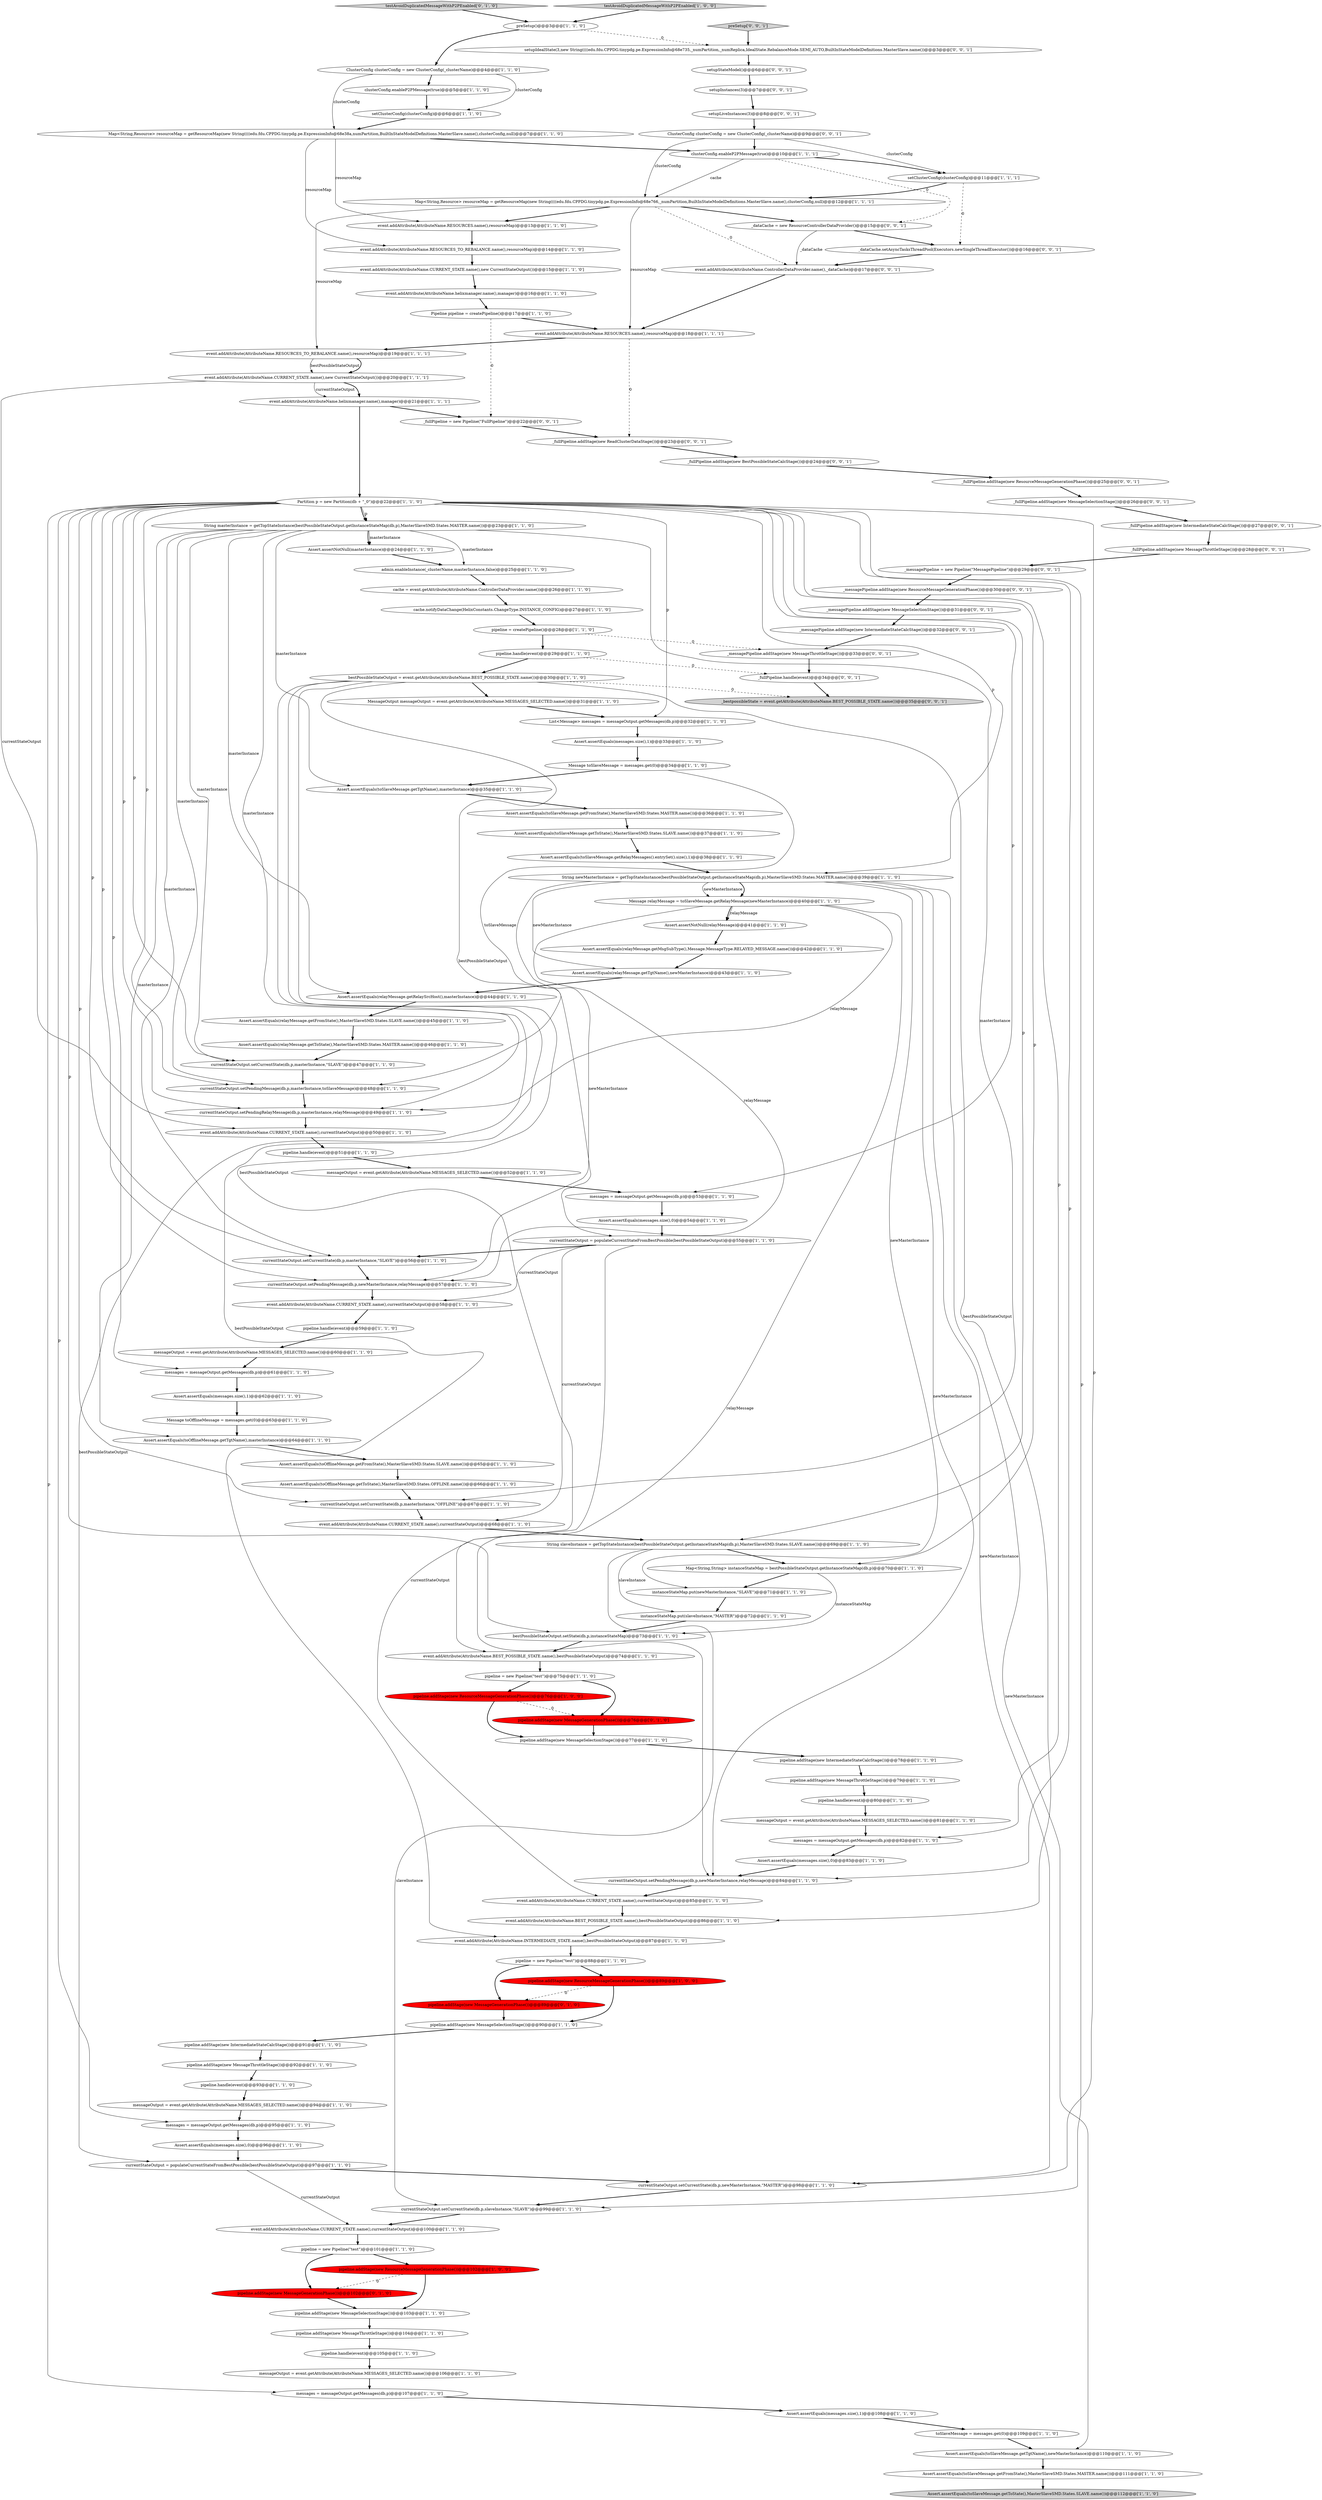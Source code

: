 digraph {
22 [style = filled, label = "bestPossibleStateOutput = event.getAttribute(AttributeName.BEST_POSSIBLE_STATE.name())@@@30@@@['1', '1', '0']", fillcolor = white, shape = ellipse image = "AAA0AAABBB1BBB"];
81 [style = filled, label = "messageOutput = event.getAttribute(AttributeName.MESSAGES_SELECTED.name())@@@106@@@['1', '1', '0']", fillcolor = white, shape = ellipse image = "AAA0AAABBB1BBB"];
8 [style = filled, label = "messages = messageOutput.getMessages(db,p)@@@82@@@['1', '1', '0']", fillcolor = white, shape = ellipse image = "AAA0AAABBB1BBB"];
17 [style = filled, label = "currentStateOutput.setCurrentState(db,p,newMasterInstance,\"MASTER\")@@@98@@@['1', '1', '0']", fillcolor = white, shape = ellipse image = "AAA0AAABBB1BBB"];
67 [style = filled, label = "List<Message> messages = messageOutput.getMessages(db,p)@@@32@@@['1', '1', '0']", fillcolor = white, shape = ellipse image = "AAA0AAABBB1BBB"];
18 [style = filled, label = "instanceStateMap.put(slaveInstance,\"MASTER\")@@@72@@@['1', '1', '0']", fillcolor = white, shape = ellipse image = "AAA0AAABBB1BBB"];
30 [style = filled, label = "Assert.assertEquals(toSlaveMessage.getToState(),MasterSlaveSMD.States.SLAVE.name())@@@37@@@['1', '1', '0']", fillcolor = white, shape = ellipse image = "AAA0AAABBB1BBB"];
38 [style = filled, label = "event.addAttribute(AttributeName.CURRENT_STATE.name(),currentStateOutput)@@@58@@@['1', '1', '0']", fillcolor = white, shape = ellipse image = "AAA0AAABBB1BBB"];
69 [style = filled, label = "pipeline.addStage(new IntermediateStateCalcStage())@@@78@@@['1', '1', '0']", fillcolor = white, shape = ellipse image = "AAA0AAABBB1BBB"];
34 [style = filled, label = "currentStateOutput.setPendingRelayMessage(db,p,masterInstance,relayMessage)@@@49@@@['1', '1', '0']", fillcolor = white, shape = ellipse image = "AAA0AAABBB1BBB"];
35 [style = filled, label = "Assert.assertEquals(toOfflineMessage.getTgtName(),masterInstance)@@@64@@@['1', '1', '0']", fillcolor = white, shape = ellipse image = "AAA0AAABBB1BBB"];
23 [style = filled, label = "messageOutput = event.getAttribute(AttributeName.MESSAGES_SELECTED.name())@@@94@@@['1', '1', '0']", fillcolor = white, shape = ellipse image = "AAA0AAABBB1BBB"];
54 [style = filled, label = "Message relayMessage = toSlaveMessage.getRelayMessage(newMasterInstance)@@@40@@@['1', '1', '0']", fillcolor = white, shape = ellipse image = "AAA0AAABBB1BBB"];
51 [style = filled, label = "pipeline.handle(event)@@@93@@@['1', '1', '0']", fillcolor = white, shape = ellipse image = "AAA0AAABBB1BBB"];
16 [style = filled, label = "pipeline.addStage(new MessageThrottleStage())@@@79@@@['1', '1', '0']", fillcolor = white, shape = ellipse image = "AAA0AAABBB1BBB"];
99 [style = filled, label = "pipeline.handle(event)@@@80@@@['1', '1', '0']", fillcolor = white, shape = ellipse image = "AAA0AAABBB1BBB"];
62 [style = filled, label = "pipeline.addStage(new IntermediateStateCalcStage())@@@91@@@['1', '1', '0']", fillcolor = white, shape = ellipse image = "AAA0AAABBB1BBB"];
53 [style = filled, label = "pipeline = new Pipeline(\"test\")@@@88@@@['1', '1', '0']", fillcolor = white, shape = ellipse image = "AAA0AAABBB1BBB"];
46 [style = filled, label = "Assert.assertEquals(relayMessage.getMsgSubType(),Message.MessageType.RELAYED_MESSAGE.name())@@@42@@@['1', '1', '0']", fillcolor = white, shape = ellipse image = "AAA0AAABBB1BBB"];
89 [style = filled, label = "currentStateOutput.setCurrentState(db,p,masterInstance,\"SLAVE\")@@@47@@@['1', '1', '0']", fillcolor = white, shape = ellipse image = "AAA0AAABBB1BBB"];
40 [style = filled, label = "Assert.assertEquals(messages.size(),1)@@@108@@@['1', '1', '0']", fillcolor = white, shape = ellipse image = "AAA0AAABBB1BBB"];
47 [style = filled, label = "event.addAttribute(AttributeName.INTERMEDIATE_STATE.name(),bestPossibleStateOutput)@@@87@@@['1', '1', '0']", fillcolor = white, shape = ellipse image = "AAA0AAABBB1BBB"];
28 [style = filled, label = "messages = messageOutput.getMessages(db,p)@@@107@@@['1', '1', '0']", fillcolor = white, shape = ellipse image = "AAA0AAABBB1BBB"];
95 [style = filled, label = "Partition p = new Partition(db + \"_0\")@@@22@@@['1', '1', '0']", fillcolor = white, shape = ellipse image = "AAA0AAABBB1BBB"];
6 [style = filled, label = "cache.notifyDataChange(HelixConstants.ChangeType.INSTANCE_CONFIG)@@@27@@@['1', '1', '0']", fillcolor = white, shape = ellipse image = "AAA0AAABBB1BBB"];
52 [style = filled, label = "pipeline.addStage(new ResourceMessageGenerationPhase())@@@89@@@['1', '0', '0']", fillcolor = red, shape = ellipse image = "AAA1AAABBB1BBB"];
128 [style = filled, label = "_messagePipeline.addStage(new MessageThrottleStage())@@@33@@@['0', '0', '1']", fillcolor = white, shape = ellipse image = "AAA0AAABBB3BBB"];
82 [style = filled, label = "Assert.assertNotNull(relayMessage)@@@41@@@['1', '1', '0']", fillcolor = white, shape = ellipse image = "AAA0AAABBB1BBB"];
70 [style = filled, label = "Message toOfflineMessage = messages.get(0)@@@63@@@['1', '1', '0']", fillcolor = white, shape = ellipse image = "AAA0AAABBB1BBB"];
21 [style = filled, label = "messages = messageOutput.getMessages(db,p)@@@95@@@['1', '1', '0']", fillcolor = white, shape = ellipse image = "AAA0AAABBB1BBB"];
116 [style = filled, label = "_fullPipeline.addStage(new IntermediateStateCalcStage())@@@27@@@['0', '0', '1']", fillcolor = white, shape = ellipse image = "AAA0AAABBB3BBB"];
64 [style = filled, label = "event.addAttribute(AttributeName.CURRENT_STATE.name(),currentStateOutput)@@@85@@@['1', '1', '0']", fillcolor = white, shape = ellipse image = "AAA0AAABBB1BBB"];
4 [style = filled, label = "currentStateOutput.setCurrentState(db,p,masterInstance,\"SLAVE\")@@@56@@@['1', '1', '0']", fillcolor = white, shape = ellipse image = "AAA0AAABBB1BBB"];
88 [style = filled, label = "pipeline = new Pipeline(\"test\")@@@101@@@['1', '1', '0']", fillcolor = white, shape = ellipse image = "AAA0AAABBB1BBB"];
111 [style = filled, label = "testAvoidDuplicatedMessageWithP2PEnabled['0', '1', '0']", fillcolor = lightgray, shape = diamond image = "AAA0AAABBB2BBB"];
86 [style = filled, label = "pipeline.handle(event)@@@29@@@['1', '1', '0']", fillcolor = white, shape = ellipse image = "AAA0AAABBB1BBB"];
59 [style = filled, label = "pipeline.addStage(new ResourceMessageGenerationPhase())@@@102@@@['1', '0', '0']", fillcolor = red, shape = ellipse image = "AAA1AAABBB1BBB"];
78 [style = filled, label = "Message toSlaveMessage = messages.get(0)@@@34@@@['1', '1', '0']", fillcolor = white, shape = ellipse image = "AAA0AAABBB1BBB"];
74 [style = filled, label = "messages = messageOutput.getMessages(db,p)@@@53@@@['1', '1', '0']", fillcolor = white, shape = ellipse image = "AAA0AAABBB1BBB"];
126 [style = filled, label = "_messagePipeline.addStage(new MessageSelectionStage())@@@31@@@['0', '0', '1']", fillcolor = white, shape = ellipse image = "AAA0AAABBB3BBB"];
107 [style = filled, label = "Assert.assertEquals(toOfflineMessage.getToState(),MasterSlaveSMD.States.OFFLINE.name())@@@66@@@['1', '1', '0']", fillcolor = white, shape = ellipse image = "AAA0AAABBB1BBB"];
61 [style = filled, label = "currentStateOutput.setPendingMessage(db,p,masterInstance,toSlaveMessage)@@@48@@@['1', '1', '0']", fillcolor = white, shape = ellipse image = "AAA0AAABBB1BBB"];
75 [style = filled, label = "pipeline.handle(event)@@@105@@@['1', '1', '0']", fillcolor = white, shape = ellipse image = "AAA0AAABBB1BBB"];
113 [style = filled, label = "_fullPipeline.addStage(new ResourceMessageGenerationPhase())@@@25@@@['0', '0', '1']", fillcolor = white, shape = ellipse image = "AAA0AAABBB3BBB"];
56 [style = filled, label = "event.addAttribute(AttributeName.RESOURCES_TO_REBALANCE.name(),resourceMap)@@@14@@@['1', '1', '0']", fillcolor = white, shape = ellipse image = "AAA0AAABBB1BBB"];
135 [style = filled, label = "ClusterConfig clusterConfig = new ClusterConfig(_clusterName)@@@9@@@['0', '0', '1']", fillcolor = white, shape = ellipse image = "AAA0AAABBB3BBB"];
15 [style = filled, label = "Assert.assertEquals(relayMessage.getFromState(),MasterSlaveSMD.States.SLAVE.name())@@@45@@@['1', '1', '0']", fillcolor = white, shape = ellipse image = "AAA0AAABBB1BBB"];
43 [style = filled, label = "currentStateOutput.setPendingMessage(db,p,newMasterInstance,relayMessage)@@@84@@@['1', '1', '0']", fillcolor = white, shape = ellipse image = "AAA0AAABBB1BBB"];
121 [style = filled, label = "_bestpossibleState = event.getAttribute(AttributeName.BEST_POSSIBLE_STATE.name())@@@35@@@['0', '0', '1']", fillcolor = lightgray, shape = ellipse image = "AAA0AAABBB3BBB"];
98 [style = filled, label = "currentStateOutput.setPendingMessage(db,p,newMasterInstance,relayMessage)@@@57@@@['1', '1', '0']", fillcolor = white, shape = ellipse image = "AAA0AAABBB1BBB"];
131 [style = filled, label = "_fullPipeline.handle(event)@@@34@@@['0', '0', '1']", fillcolor = white, shape = ellipse image = "AAA0AAABBB3BBB"];
36 [style = filled, label = "pipeline.addStage(new MessageSelectionStage())@@@77@@@['1', '1', '0']", fillcolor = white, shape = ellipse image = "AAA0AAABBB1BBB"];
57 [style = filled, label = "Assert.assertEquals(toSlaveMessage.getFromState(),MasterSlaveSMD.States.MASTER.name())@@@111@@@['1', '1', '0']", fillcolor = white, shape = ellipse image = "AAA0AAABBB1BBB"];
132 [style = filled, label = "_fullPipeline.addStage(new MessageThrottleStage())@@@28@@@['0', '0', '1']", fillcolor = white, shape = ellipse image = "AAA0AAABBB3BBB"];
7 [style = filled, label = "bestPossibleStateOutput.setState(db,p,instanceStateMap)@@@73@@@['1', '1', '0']", fillcolor = white, shape = ellipse image = "AAA0AAABBB1BBB"];
92 [style = filled, label = "Assert.assertEquals(toSlaveMessage.getTgtName(),masterInstance)@@@35@@@['1', '1', '0']", fillcolor = white, shape = ellipse image = "AAA0AAABBB1BBB"];
5 [style = filled, label = "event.addAttribute(AttributeName.BEST_POSSIBLE_STATE.name(),bestPossibleStateOutput)@@@86@@@['1', '1', '0']", fillcolor = white, shape = ellipse image = "AAA0AAABBB1BBB"];
119 [style = filled, label = "_messagePipeline = new Pipeline(\"MessagePipeline\")@@@29@@@['0', '0', '1']", fillcolor = white, shape = ellipse image = "AAA0AAABBB3BBB"];
10 [style = filled, label = "messageOutput = event.getAttribute(AttributeName.MESSAGES_SELECTED.name())@@@60@@@['1', '1', '0']", fillcolor = white, shape = ellipse image = "AAA0AAABBB1BBB"];
83 [style = filled, label = "Assert.assertEquals(messages.size(),0)@@@54@@@['1', '1', '0']", fillcolor = white, shape = ellipse image = "AAA0AAABBB1BBB"];
50 [style = filled, label = "messageOutput = event.getAttribute(AttributeName.MESSAGES_SELECTED.name())@@@81@@@['1', '1', '0']", fillcolor = white, shape = ellipse image = "AAA0AAABBB1BBB"];
65 [style = filled, label = "pipeline.addStage(new MessageSelectionStage())@@@103@@@['1', '1', '0']", fillcolor = white, shape = ellipse image = "AAA0AAABBB1BBB"];
127 [style = filled, label = "_messagePipeline.addStage(new IntermediateStateCalcStage())@@@32@@@['0', '0', '1']", fillcolor = white, shape = ellipse image = "AAA0AAABBB3BBB"];
96 [style = filled, label = "cache = event.getAttribute(AttributeName.ControllerDataProvider.name())@@@26@@@['1', '1', '0']", fillcolor = white, shape = ellipse image = "AAA0AAABBB1BBB"];
27 [style = filled, label = "messageOutput = event.getAttribute(AttributeName.MESSAGES_SELECTED.name())@@@52@@@['1', '1', '0']", fillcolor = white, shape = ellipse image = "AAA0AAABBB1BBB"];
63 [style = filled, label = "event.addAttribute(AttributeName.helixmanager.name(),manager)@@@21@@@['1', '1', '1']", fillcolor = white, shape = ellipse image = "AAA0AAABBB1BBB"];
60 [style = filled, label = "Pipeline pipeline = createPipeline()@@@17@@@['1', '1', '0']", fillcolor = white, shape = ellipse image = "AAA0AAABBB1BBB"];
24 [style = filled, label = "event.addAttribute(AttributeName.CURRENT_STATE.name(),new CurrentStateOutput())@@@15@@@['1', '1', '0']", fillcolor = white, shape = ellipse image = "AAA0AAABBB1BBB"];
44 [style = filled, label = "event.addAttribute(AttributeName.RESOURCES_TO_REBALANCE.name(),resourceMap)@@@19@@@['1', '1', '1']", fillcolor = white, shape = ellipse image = "AAA0AAABBB1BBB"];
55 [style = filled, label = "messages = messageOutput.getMessages(db,p)@@@61@@@['1', '1', '0']", fillcolor = white, shape = ellipse image = "AAA0AAABBB1BBB"];
41 [style = filled, label = "String newMasterInstance = getTopStateInstance(bestPossibleStateOutput.getInstanceStateMap(db,p),MasterSlaveSMD.States.MASTER.name())@@@39@@@['1', '1', '0']", fillcolor = white, shape = ellipse image = "AAA0AAABBB1BBB"];
19 [style = filled, label = "instanceStateMap.put(newMasterInstance,\"SLAVE\")@@@71@@@['1', '1', '0']", fillcolor = white, shape = ellipse image = "AAA0AAABBB1BBB"];
77 [style = filled, label = "currentStateOutput.setCurrentState(db,p,slaveInstance,\"SLAVE\")@@@99@@@['1', '1', '0']", fillcolor = white, shape = ellipse image = "AAA0AAABBB1BBB"];
48 [style = filled, label = "pipeline.addStage(new MessageSelectionStage())@@@90@@@['1', '1', '0']", fillcolor = white, shape = ellipse image = "AAA0AAABBB1BBB"];
42 [style = filled, label = "pipeline = new Pipeline(\"test\")@@@75@@@['1', '1', '0']", fillcolor = white, shape = ellipse image = "AAA0AAABBB1BBB"];
9 [style = filled, label = "event.addAttribute(AttributeName.BEST_POSSIBLE_STATE.name(),bestPossibleStateOutput)@@@74@@@['1', '1', '0']", fillcolor = white, shape = ellipse image = "AAA0AAABBB1BBB"];
90 [style = filled, label = "clusterConfig.enableP2PMessage(true)@@@5@@@['1', '1', '0']", fillcolor = white, shape = ellipse image = "AAA0AAABBB1BBB"];
20 [style = filled, label = "Assert.assertEquals(messages.size(),0)@@@96@@@['1', '1', '0']", fillcolor = white, shape = ellipse image = "AAA0AAABBB1BBB"];
33 [style = filled, label = "pipeline = createPipeline()@@@28@@@['1', '1', '0']", fillcolor = white, shape = ellipse image = "AAA0AAABBB1BBB"];
68 [style = filled, label = "currentStateOutput.setCurrentState(db,p,masterInstance,\"OFFLINE\")@@@67@@@['1', '1', '0']", fillcolor = white, shape = ellipse image = "AAA0AAABBB1BBB"];
14 [style = filled, label = "setClusterConfig(clusterConfig)@@@11@@@['1', '1', '1']", fillcolor = white, shape = ellipse image = "AAA0AAABBB1BBB"];
45 [style = filled, label = "Assert.assertNotNull(masterInstance)@@@24@@@['1', '1', '0']", fillcolor = white, shape = ellipse image = "AAA0AAABBB1BBB"];
122 [style = filled, label = "setupStateModel()@@@6@@@['0', '0', '1']", fillcolor = white, shape = ellipse image = "AAA0AAABBB3BBB"];
91 [style = filled, label = "pipeline.addStage(new MessageThrottleStage())@@@92@@@['1', '1', '0']", fillcolor = white, shape = ellipse image = "AAA0AAABBB1BBB"];
79 [style = filled, label = "currentStateOutput = populateCurrentStateFromBestPossible(bestPossibleStateOutput)@@@97@@@['1', '1', '0']", fillcolor = white, shape = ellipse image = "AAA0AAABBB1BBB"];
118 [style = filled, label = "_fullPipeline.addStage(new BestPossibleStateCalcStage())@@@24@@@['0', '0', '1']", fillcolor = white, shape = ellipse image = "AAA0AAABBB3BBB"];
71 [style = filled, label = "toSlaveMessage = messages.get(0)@@@109@@@['1', '1', '0']", fillcolor = white, shape = ellipse image = "AAA0AAABBB1BBB"];
39 [style = filled, label = "Assert.assertEquals(toSlaveMessage.getToState(),MasterSlaveSMD.States.SLAVE.name())@@@112@@@['1', '1', '0']", fillcolor = lightgray, shape = ellipse image = "AAA0AAABBB1BBB"];
133 [style = filled, label = "setupIdealState(3,new String((((edu.fdu.CPPDG.tinypdg.pe.ExpressionInfo@68e735,_numPartition,_numReplica,IdealState.RebalanceMode.SEMI_AUTO,BuiltInStateModelDefinitions.MasterSlave.name())@@@3@@@['0', '0', '1']", fillcolor = white, shape = ellipse image = "AAA0AAABBB3BBB"];
2 [style = filled, label = "currentStateOutput = populateCurrentStateFromBestPossible(bestPossibleStateOutput)@@@55@@@['1', '1', '0']", fillcolor = white, shape = ellipse image = "AAA0AAABBB1BBB"];
103 [style = filled, label = "event.addAttribute(AttributeName.CURRENT_STATE.name(),currentStateOutput)@@@100@@@['1', '1', '0']", fillcolor = white, shape = ellipse image = "AAA0AAABBB1BBB"];
130 [style = filled, label = "preSetup['0', '0', '1']", fillcolor = lightgray, shape = diamond image = "AAA0AAABBB3BBB"];
12 [style = filled, label = "event.addAttribute(AttributeName.CURRENT_STATE.name(),currentStateOutput)@@@50@@@['1', '1', '0']", fillcolor = white, shape = ellipse image = "AAA0AAABBB1BBB"];
104 [style = filled, label = "Assert.assertEquals(toSlaveMessage.getRelayMessages().entrySet().size(),1)@@@38@@@['1', '1', '0']", fillcolor = white, shape = ellipse image = "AAA0AAABBB1BBB"];
120 [style = filled, label = "_messagePipeline.addStage(new ResourceMessageGenerationPhase())@@@30@@@['0', '0', '1']", fillcolor = white, shape = ellipse image = "AAA0AAABBB3BBB"];
1 [style = filled, label = "String slaveInstance = getTopStateInstance(bestPossibleStateOutput.getInstanceStateMap(db,p),MasterSlaveSMD.States.SLAVE.name())@@@69@@@['1', '1', '0']", fillcolor = white, shape = ellipse image = "AAA0AAABBB1BBB"];
125 [style = filled, label = "setupLiveInstances(3)@@@8@@@['0', '0', '1']", fillcolor = white, shape = ellipse image = "AAA0AAABBB3BBB"];
134 [style = filled, label = "_dataCache = new ResourceControllerDataProvider()@@@15@@@['0', '0', '1']", fillcolor = white, shape = ellipse image = "AAA0AAABBB3BBB"];
80 [style = filled, label = "admin.enableInstance(_clusterName,masterInstance,false)@@@25@@@['1', '1', '0']", fillcolor = white, shape = ellipse image = "AAA0AAABBB1BBB"];
93 [style = filled, label = "Assert.assertEquals(messages.size(),0)@@@83@@@['1', '1', '0']", fillcolor = white, shape = ellipse image = "AAA0AAABBB1BBB"];
117 [style = filled, label = "_dataCache.setAsyncTasksThreadPool(Executors.newSingleThreadExecutor())@@@16@@@['0', '0', '1']", fillcolor = white, shape = ellipse image = "AAA0AAABBB3BBB"];
100 [style = filled, label = "Assert.assertEquals(messages.size(),1)@@@33@@@['1', '1', '0']", fillcolor = white, shape = ellipse image = "AAA0AAABBB1BBB"];
124 [style = filled, label = "_fullPipeline.addStage(new ReadClusterDataStage())@@@23@@@['0', '0', '1']", fillcolor = white, shape = ellipse image = "AAA0AAABBB3BBB"];
115 [style = filled, label = "_fullPipeline.addStage(new MessageSelectionStage())@@@26@@@['0', '0', '1']", fillcolor = white, shape = ellipse image = "AAA0AAABBB3BBB"];
109 [style = filled, label = "pipeline.addStage(new MessageGenerationPhase())@@@89@@@['0', '1', '0']", fillcolor = red, shape = ellipse image = "AAA1AAABBB2BBB"];
105 [style = filled, label = "clusterConfig.enableP2PMessage(true)@@@10@@@['1', '1', '1']", fillcolor = white, shape = ellipse image = "AAA0AAABBB1BBB"];
108 [style = filled, label = "Assert.assertEquals(toOfflineMessage.getFromState(),MasterSlaveSMD.States.SLAVE.name())@@@65@@@['1', '1', '0']", fillcolor = white, shape = ellipse image = "AAA0AAABBB1BBB"];
129 [style = filled, label = "event.addAttribute(AttributeName.ControllerDataProvider.name(),_dataCache)@@@17@@@['0', '0', '1']", fillcolor = white, shape = ellipse image = "AAA0AAABBB3BBB"];
114 [style = filled, label = "setupInstances(3)@@@7@@@['0', '0', '1']", fillcolor = white, shape = ellipse image = "AAA0AAABBB3BBB"];
58 [style = filled, label = "Assert.assertEquals(relayMessage.getTgtName(),newMasterInstance)@@@43@@@['1', '1', '0']", fillcolor = white, shape = ellipse image = "AAA0AAABBB1BBB"];
29 [style = filled, label = "setClusterConfig(clusterConfig)@@@6@@@['1', '1', '0']", fillcolor = white, shape = ellipse image = "AAA0AAABBB1BBB"];
11 [style = filled, label = "preSetup()@@@3@@@['1', '1', '0']", fillcolor = white, shape = ellipse image = "AAA0AAABBB1BBB"];
32 [style = filled, label = "Assert.assertEquals(toSlaveMessage.getTgtName(),newMasterInstance)@@@110@@@['1', '1', '0']", fillcolor = white, shape = ellipse image = "AAA0AAABBB1BBB"];
87 [style = filled, label = "String masterInstance = getTopStateInstance(bestPossibleStateOutput.getInstanceStateMap(db,p),MasterSlaveSMD.States.MASTER.name())@@@23@@@['1', '1', '0']", fillcolor = white, shape = ellipse image = "AAA0AAABBB1BBB"];
13 [style = filled, label = "Map<String,Resource> resourceMap = getResourceMap(new String((((edu.fdu.CPPDG.tinypdg.pe.ExpressionInfo@68e38a,numPartition,BuiltInStateModelDefinitions.MasterSlave.name(),clusterConfig,null)@@@7@@@['1', '1', '0']", fillcolor = white, shape = ellipse image = "AAA0AAABBB1BBB"];
49 [style = filled, label = "event.addAttribute(AttributeName.RESOURCES.name(),resourceMap)@@@13@@@['1', '1', '0']", fillcolor = white, shape = ellipse image = "AAA0AAABBB1BBB"];
101 [style = filled, label = "Assert.assertEquals(messages.size(),1)@@@62@@@['1', '1', '0']", fillcolor = white, shape = ellipse image = "AAA0AAABBB1BBB"];
123 [style = filled, label = "_fullPipeline = new Pipeline(\"FullPipeline\")@@@22@@@['0', '0', '1']", fillcolor = white, shape = ellipse image = "AAA0AAABBB3BBB"];
106 [style = filled, label = "Map<String,String> instanceStateMap = bestPossibleStateOutput.getInstanceStateMap(db,p)@@@70@@@['1', '1', '0']", fillcolor = white, shape = ellipse image = "AAA0AAABBB1BBB"];
72 [style = filled, label = "event.addAttribute(AttributeName.helixmanager.name(),manager)@@@16@@@['1', '1', '0']", fillcolor = white, shape = ellipse image = "AAA0AAABBB1BBB"];
94 [style = filled, label = "event.addAttribute(AttributeName.RESOURCES.name(),resourceMap)@@@18@@@['1', '1', '1']", fillcolor = white, shape = ellipse image = "AAA0AAABBB1BBB"];
110 [style = filled, label = "pipeline.addStage(new MessageGenerationPhase())@@@102@@@['0', '1', '0']", fillcolor = red, shape = ellipse image = "AAA1AAABBB2BBB"];
84 [style = filled, label = "Map<String,Resource> resourceMap = getResourceMap(new String((((edu.fdu.CPPDG.tinypdg.pe.ExpressionInfo@68e766,_numPartition,BuiltInStateModelDefinitions.MasterSlave.name(),clusterConfig,null)@@@12@@@['1', '1', '1']", fillcolor = white, shape = ellipse image = "AAA0AAABBB1BBB"];
31 [style = filled, label = "Assert.assertEquals(relayMessage.getRelaySrcHost(),masterInstance)@@@44@@@['1', '1', '0']", fillcolor = white, shape = ellipse image = "AAA0AAABBB1BBB"];
112 [style = filled, label = "pipeline.addStage(new MessageGenerationPhase())@@@76@@@['0', '1', '0']", fillcolor = red, shape = ellipse image = "AAA1AAABBB2BBB"];
102 [style = filled, label = "Assert.assertEquals(toSlaveMessage.getFromState(),MasterSlaveSMD.States.MASTER.name())@@@36@@@['1', '1', '0']", fillcolor = white, shape = ellipse image = "AAA0AAABBB1BBB"];
85 [style = filled, label = "Assert.assertEquals(relayMessage.getToState(),MasterSlaveSMD.States.MASTER.name())@@@46@@@['1', '1', '0']", fillcolor = white, shape = ellipse image = "AAA0AAABBB1BBB"];
66 [style = filled, label = "pipeline.handle(event)@@@51@@@['1', '1', '0']", fillcolor = white, shape = ellipse image = "AAA0AAABBB1BBB"];
73 [style = filled, label = "pipeline.handle(event)@@@59@@@['1', '1', '0']", fillcolor = white, shape = ellipse image = "AAA0AAABBB1BBB"];
97 [style = filled, label = "MessageOutput messageOutput = event.getAttribute(AttributeName.MESSAGES_SELECTED.name())@@@31@@@['1', '1', '0']", fillcolor = white, shape = ellipse image = "AAA0AAABBB1BBB"];
37 [style = filled, label = "testAvoidDuplicatedMessageWithP2PEnabled['1', '0', '0']", fillcolor = lightgray, shape = diamond image = "AAA0AAABBB1BBB"];
76 [style = filled, label = "ClusterConfig clusterConfig = new ClusterConfig(_clusterName)@@@4@@@['1', '1', '0']", fillcolor = white, shape = ellipse image = "AAA0AAABBB1BBB"];
25 [style = filled, label = "pipeline.addStage(new ResourceMessageGenerationPhase())@@@76@@@['1', '0', '0']", fillcolor = red, shape = ellipse image = "AAA1AAABBB1BBB"];
3 [style = filled, label = "event.addAttribute(AttributeName.CURRENT_STATE.name(),new CurrentStateOutput())@@@20@@@['1', '1', '1']", fillcolor = white, shape = ellipse image = "AAA0AAABBB1BBB"];
26 [style = filled, label = "pipeline.addStage(new MessageThrottleStage())@@@104@@@['1', '1', '0']", fillcolor = white, shape = ellipse image = "AAA0AAABBB1BBB"];
0 [style = filled, label = "event.addAttribute(AttributeName.CURRENT_STATE.name(),currentStateOutput)@@@68@@@['1', '1', '0']", fillcolor = white, shape = ellipse image = "AAA0AAABBB1BBB"];
25->112 [style = dashed, label="0"];
87->45 [style = bold, label=""];
60->123 [style = dashed, label="0"];
76->90 [style = bold, label=""];
95->98 [style = solid, label="p"];
37->11 [style = bold, label=""];
81->28 [style = bold, label=""];
120->126 [style = bold, label=""];
95->68 [style = solid, label="p"];
87->80 [style = solid, label="masterInstance"];
1->77 [style = solid, label="slaveInstance"];
74->83 [style = bold, label=""];
80->96 [style = bold, label=""];
98->38 [style = bold, label=""];
87->4 [style = solid, label="masterInstance"];
2->64 [style = solid, label="currentStateOutput"];
95->74 [style = solid, label="p"];
59->110 [style = dashed, label="0"];
97->67 [style = bold, label=""];
82->46 [style = bold, label=""];
68->0 [style = bold, label=""];
78->92 [style = bold, label=""];
38->73 [style = bold, label=""];
124->118 [style = bold, label=""];
87->34 [style = solid, label="masterInstance"];
2->38 [style = solid, label="currentStateOutput"];
55->101 [style = bold, label=""];
110->65 [style = bold, label=""];
7->9 [style = bold, label=""];
48->62 [style = bold, label=""];
69->16 [style = bold, label=""];
135->84 [style = solid, label="clusterConfig"];
57->39 [style = bold, label=""];
92->102 [style = bold, label=""];
73->10 [style = bold, label=""];
126->127 [style = bold, label=""];
105->84 [style = solid, label="cache"];
95->89 [style = solid, label="p"];
70->35 [style = bold, label=""];
54->82 [style = solid, label="relayMessage"];
2->0 [style = solid, label="currentStateOutput"];
49->56 [style = bold, label=""];
41->43 [style = solid, label="newMasterInstance"];
60->94 [style = bold, label=""];
41->54 [style = bold, label=""];
22->97 [style = bold, label=""];
127->128 [style = bold, label=""];
13->56 [style = solid, label="resourceMap"];
27->74 [style = bold, label=""];
4->98 [style = bold, label=""];
113->115 [style = bold, label=""];
95->17 [style = solid, label="p"];
36->69 [style = bold, label=""];
47->53 [style = bold, label=""];
79->17 [style = bold, label=""];
19->18 [style = bold, label=""];
17->77 [style = bold, label=""];
125->135 [style = bold, label=""];
44->3 [style = solid, label="bestPossibleStateOutput"];
106->7 [style = solid, label="instanceStateMap"];
24->72 [style = bold, label=""];
13->49 [style = solid, label="resourceMap"];
95->106 [style = solid, label="p"];
22->5 [style = solid, label="bestPossibleStateOutput"];
51->23 [style = bold, label=""];
41->98 [style = solid, label="newMasterInstance"];
25->36 [style = bold, label=""];
53->52 [style = bold, label=""];
44->3 [style = bold, label=""];
118->113 [style = bold, label=""];
54->98 [style = solid, label="relayMessage"];
129->94 [style = bold, label=""];
104->41 [style = bold, label=""];
133->122 [style = bold, label=""];
3->63 [style = bold, label=""];
135->105 [style = bold, label=""];
95->77 [style = solid, label="p"];
2->4 [style = bold, label=""];
35->108 [style = bold, label=""];
54->43 [style = solid, label="relayMessage"];
95->34 [style = solid, label="p"];
22->121 [style = dashed, label="0"];
13->105 [style = bold, label=""];
15->85 [style = bold, label=""];
53->109 [style = bold, label=""];
84->44 [style = solid, label="resourceMap"];
84->134 [style = bold, label=""];
41->17 [style = solid, label="newMasterInstance"];
11->76 [style = bold, label=""];
106->19 [style = bold, label=""];
102->30 [style = bold, label=""];
95->55 [style = solid, label="p"];
78->61 [style = solid, label="toSlaveMessage"];
1->18 [style = solid, label="slaveInstance"];
30->104 [style = bold, label=""];
33->128 [style = dashed, label="0"];
52->48 [style = bold, label=""];
71->32 [style = bold, label=""];
95->87 [style = bold, label=""];
117->129 [style = bold, label=""];
94->44 [style = bold, label=""];
95->87 [style = solid, label="p"];
99->50 [style = bold, label=""];
41->19 [style = solid, label="newMasterInstance"];
11->133 [style = dashed, label="0"];
18->7 [style = bold, label=""];
95->67 [style = solid, label="p"];
134->129 [style = solid, label="_dataCache"];
62->91 [style = bold, label=""];
101->70 [style = bold, label=""];
95->1 [style = solid, label="p"];
76->29 [style = solid, label="clusterConfig"];
135->14 [style = solid, label="clusterConfig"];
63->95 [style = bold, label=""];
8->93 [style = bold, label=""];
86->131 [style = dashed, label="0"];
16->99 [style = bold, label=""];
65->26 [style = bold, label=""];
22->79 [style = solid, label="bestPossibleStateOutput"];
9->42 [style = bold, label=""];
3->12 [style = solid, label="currentStateOutput"];
88->110 [style = bold, label=""];
42->25 [style = bold, label=""];
54->82 [style = bold, label=""];
134->117 [style = bold, label=""];
22->2 [style = solid, label="bestPossibleStateOutput"];
54->34 [style = solid, label="relayMessage"];
59->65 [style = bold, label=""];
86->22 [style = bold, label=""];
95->28 [style = solid, label="p"];
22->9 [style = solid, label="bestPossibleStateOutput"];
119->120 [style = bold, label=""];
56->24 [style = bold, label=""];
32->57 [style = bold, label=""];
33->86 [style = bold, label=""];
26->75 [style = bold, label=""];
90->29 [style = bold, label=""];
122->114 [style = bold, label=""];
108->107 [style = bold, label=""];
91->51 [style = bold, label=""];
116->132 [style = bold, label=""];
29->13 [style = bold, label=""];
84->94 [style = solid, label="resourceMap"];
14->84 [style = bold, label=""];
95->4 [style = solid, label="p"];
40->71 [style = bold, label=""];
12->66 [style = bold, label=""];
128->131 [style = bold, label=""];
61->34 [style = bold, label=""];
95->61 [style = solid, label="p"];
112->36 [style = bold, label=""];
84->49 [style = bold, label=""];
52->109 [style = dashed, label="0"];
83->2 [style = bold, label=""];
87->31 [style = solid, label="masterInstance"];
94->124 [style = dashed, label="0"];
6->33 [style = bold, label=""];
0->1 [style = bold, label=""];
87->68 [style = solid, label="masterInstance"];
41->58 [style = solid, label="newMasterInstance"];
79->103 [style = solid, label="currentStateOutput"];
95->43 [style = solid, label="p"];
75->81 [style = bold, label=""];
131->121 [style = bold, label=""];
89->61 [style = bold, label=""];
87->92 [style = solid, label="masterInstance"];
1->106 [style = bold, label=""];
123->124 [style = bold, label=""];
87->35 [style = solid, label="masterInstance"];
67->100 [style = bold, label=""];
3->63 [style = solid, label="currentStateOutput"];
41->54 [style = solid, label="newMasterInstance"];
14->117 [style = dashed, label="0"];
43->64 [style = bold, label=""];
103->88 [style = bold, label=""];
28->40 [style = bold, label=""];
115->116 [style = bold, label=""];
42->112 [style = bold, label=""];
45->80 [style = bold, label=""];
105->14 [style = bold, label=""];
63->123 [style = bold, label=""];
58->31 [style = bold, label=""];
109->48 [style = bold, label=""];
46->58 [style = bold, label=""];
100->78 [style = bold, label=""];
72->60 [style = bold, label=""];
34->12 [style = bold, label=""];
10->55 [style = bold, label=""];
107->68 [style = bold, label=""];
31->15 [style = bold, label=""];
114->125 [style = bold, label=""];
87->61 [style = solid, label="masterInstance"];
95->41 [style = solid, label="p"];
130->133 [style = bold, label=""];
95->7 [style = solid, label="p"];
22->47 [style = solid, label="bestPossibleStateOutput"];
5->47 [style = bold, label=""];
132->119 [style = bold, label=""];
77->103 [style = bold, label=""];
66->27 [style = bold, label=""];
21->20 [style = bold, label=""];
85->89 [style = bold, label=""];
20->79 [style = bold, label=""];
23->21 [style = bold, label=""];
95->8 [style = solid, label="p"];
96->6 [style = bold, label=""];
87->45 [style = solid, label="masterInstance"];
88->59 [style = bold, label=""];
76->13 [style = solid, label="clusterConfig"];
50->8 [style = bold, label=""];
111->11 [style = bold, label=""];
84->129 [style = dashed, label="0"];
93->43 [style = bold, label=""];
87->89 [style = solid, label="masterInstance"];
95->21 [style = solid, label="p"];
105->134 [style = dashed, label="0"];
41->32 [style = solid, label="newMasterInstance"];
64->5 [style = bold, label=""];
}

